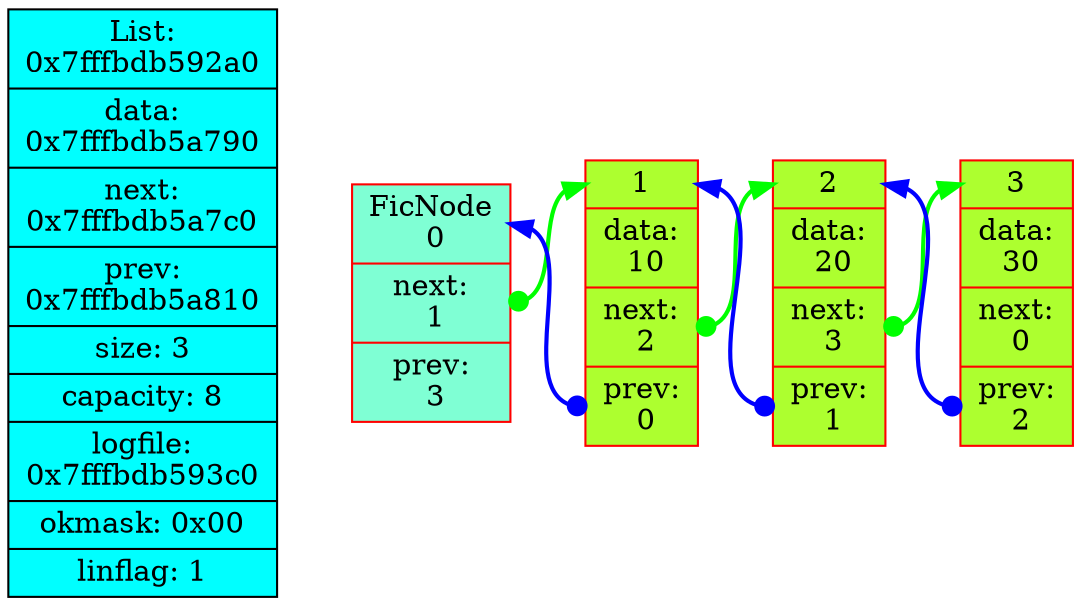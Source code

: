 digraph G{
	rankdir=LR;
	node[color="red",shape=record];
	LIST [color=black, style=filled, fillcolor=aqua, label=" List:\n0x7fffbdb592a0 |  data:\n0x7fffbdb5a790 | next:\n0x7fffbdb5a7c0 | prev:\n0x7fffbdb5a810 | size: 3 | capacity: 8 | logfile:\n0x7fffbdb593c0 | okmask: 0x00 | linflag: 1 "];
	NODE0 [label=" <elem0> FicNode\n 0 |  <next0>  next:\n 1 | <prev0> prev:\n 3 "style=filled, fillcolor=aquamarine];
	NODE1 [label=" <elem1>  1 | data:\n 10 | <next1>  next:\n 2 | <prev1> prev:\n 0 "style=filled, fillcolor=greenyellow];
	NODE2 [label=" <elem2>  2 | data:\n 20 | <next2>  next:\n 3 | <prev2> prev:\n 1 "style=filled, fillcolor=greenyellow];
	NODE3 [label=" <elem3>  3 | data:\n 30 | <next3>  next:\n 0 | <prev3> prev:\n 2 "style=filled, fillcolor=greenyellow];
	LIST -> NODE0[color=invis];
	NODE0 -> NODE1 [color=invis];
	NODE1 -> NODE2 [color=invis];
	NODE2 -> NODE3 [color=invis];
	NODE0:<next0> -> NODE1:<elem1>[color=green, dir=both, arrowhead=normal, arrowtail=dot, style="bold"];
	NODE1:<next1> -> NODE2:<elem2>[color=green, dir=both, arrowhead=normal, arrowtail=dot, style="bold"];
	NODE2:<next2> -> NODE3:<elem3>[color=green, dir=both, arrowhead=normal, arrowtail=dot, style="bold"];
	NODE1:<prev1> -> NODE0:<elem0>[color=blue, dir=both, arrowhead=normal, arrowtail=dot, style="bold"];
	NODE2:<prev2> -> NODE1:<elem1>[color=blue, dir=both, arrowhead=normal, arrowtail=dot, style="bold"];
	NODE3:<prev3> -> NODE2:<elem2>[color=blue, dir=both, arrowhead=normal, arrowtail=dot, style="bold"];
}
